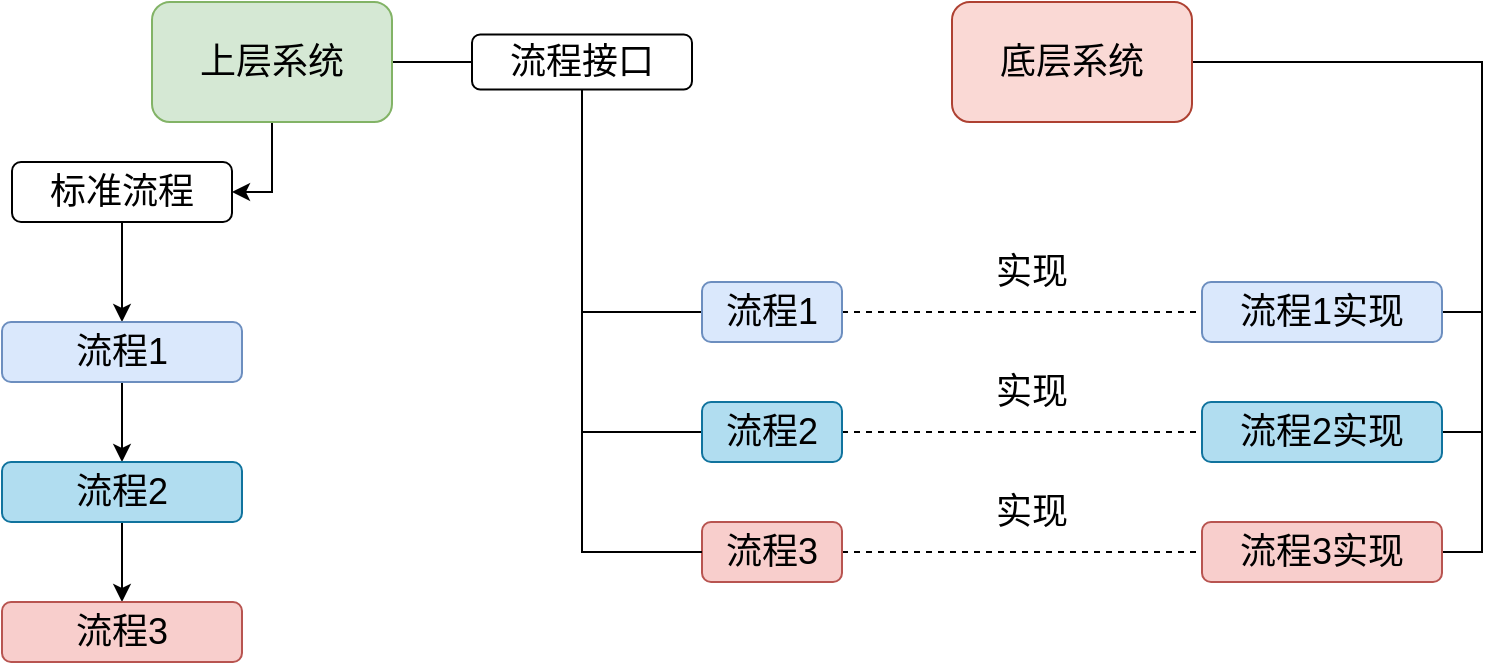 <mxfile version="15.4.0" type="device"><diagram id="x4R7vI0z1kH0NrIMEmOq" name="第 1 页"><mxGraphModel dx="1280" dy="935" grid="1" gridSize="10" guides="1" tooltips="1" connect="1" arrows="1" fold="1" page="1" pageScale="1" pageWidth="827" pageHeight="1169" math="0" shadow="0"><root><mxCell id="0"/><mxCell id="1" parent="0"/><mxCell id="hyhXxN0dcfnSWeZSGkNq-10" style="edgeStyle=orthogonalEdgeStyle;rounded=0;orthogonalLoop=1;jettySize=auto;html=1;exitX=0.5;exitY=1;exitDx=0;exitDy=0;entryX=0;entryY=0.5;entryDx=0;entryDy=0;fontSize=18;endSize=6;endArrow=none;endFill=0;" edge="1" parent="1" source="hyhXxN0dcfnSWeZSGkNq-30" target="hyhXxN0dcfnSWeZSGkNq-7"><mxGeometry relative="1" as="geometry"/></mxCell><mxCell id="hyhXxN0dcfnSWeZSGkNq-11" style="edgeStyle=orthogonalEdgeStyle;rounded=0;orthogonalLoop=1;jettySize=auto;html=1;exitX=0.5;exitY=1;exitDx=0;exitDy=0;entryX=0;entryY=0.5;entryDx=0;entryDy=0;fontSize=18;endArrow=none;endFill=0;" edge="1" parent="1" source="hyhXxN0dcfnSWeZSGkNq-30" target="hyhXxN0dcfnSWeZSGkNq-8"><mxGeometry relative="1" as="geometry"/></mxCell><mxCell id="hyhXxN0dcfnSWeZSGkNq-12" style="edgeStyle=orthogonalEdgeStyle;rounded=0;orthogonalLoop=1;jettySize=auto;html=1;exitX=1;exitY=0.5;exitDx=0;exitDy=0;entryX=0;entryY=0.5;entryDx=0;entryDy=0;fontSize=18;endSize=6;endArrow=none;endFill=0;" edge="1" parent="1" source="hyhXxN0dcfnSWeZSGkNq-5" target="hyhXxN0dcfnSWeZSGkNq-30"><mxGeometry relative="1" as="geometry"/></mxCell><mxCell id="hyhXxN0dcfnSWeZSGkNq-22" style="edgeStyle=orthogonalEdgeStyle;rounded=0;orthogonalLoop=1;jettySize=auto;html=1;exitX=0.5;exitY=1;exitDx=0;exitDy=0;entryX=1;entryY=0.5;entryDx=0;entryDy=0;fontSize=18;" edge="1" parent="1" source="hyhXxN0dcfnSWeZSGkNq-5" target="hyhXxN0dcfnSWeZSGkNq-21"><mxGeometry relative="1" as="geometry"/></mxCell><mxCell id="hyhXxN0dcfnSWeZSGkNq-5" value="上层系统" style="rounded=1;whiteSpace=wrap;html=1;fontSize=18;fillColor=#d5e8d4;strokeColor=#82b366;" vertex="1" parent="1"><mxGeometry x="100" y="20" width="120" height="60" as="geometry"/></mxCell><mxCell id="hyhXxN0dcfnSWeZSGkNq-34" style="edgeStyle=orthogonalEdgeStyle;rounded=0;orthogonalLoop=1;jettySize=auto;html=1;exitX=1;exitY=0.5;exitDx=0;exitDy=0;entryX=0;entryY=0.5;entryDx=0;entryDy=0;fontSize=18;endArrow=none;endFill=0;endSize=6;dashed=1;" edge="1" parent="1" source="hyhXxN0dcfnSWeZSGkNq-7" target="hyhXxN0dcfnSWeZSGkNq-14"><mxGeometry relative="1" as="geometry"/></mxCell><mxCell id="hyhXxN0dcfnSWeZSGkNq-7" value="流程1" style="rounded=1;whiteSpace=wrap;html=1;fontSize=18;fillColor=#dae8fc;strokeColor=#6c8ebf;" vertex="1" parent="1"><mxGeometry x="375" y="160" width="70" height="30" as="geometry"/></mxCell><mxCell id="hyhXxN0dcfnSWeZSGkNq-35" style="edgeStyle=orthogonalEdgeStyle;rounded=0;orthogonalLoop=1;jettySize=auto;html=1;exitX=1;exitY=0.5;exitDx=0;exitDy=0;entryX=0;entryY=0.5;entryDx=0;entryDy=0;dashed=1;fontSize=18;endArrow=none;endFill=0;endSize=6;" edge="1" parent="1" source="hyhXxN0dcfnSWeZSGkNq-8" target="hyhXxN0dcfnSWeZSGkNq-16"><mxGeometry relative="1" as="geometry"/></mxCell><mxCell id="hyhXxN0dcfnSWeZSGkNq-8" value="流程2" style="rounded=1;whiteSpace=wrap;html=1;fontSize=18;fillColor=#b1ddf0;strokeColor=#10739e;" vertex="1" parent="1"><mxGeometry x="375" y="220" width="70" height="30" as="geometry"/></mxCell><mxCell id="hyhXxN0dcfnSWeZSGkNq-36" style="edgeStyle=orthogonalEdgeStyle;rounded=0;orthogonalLoop=1;jettySize=auto;html=1;exitX=1;exitY=0.5;exitDx=0;exitDy=0;entryX=0;entryY=0.5;entryDx=0;entryDy=0;dashed=1;fontSize=18;endArrow=none;endFill=0;endSize=6;" edge="1" parent="1" source="hyhXxN0dcfnSWeZSGkNq-9" target="hyhXxN0dcfnSWeZSGkNq-17"><mxGeometry relative="1" as="geometry"/></mxCell><mxCell id="hyhXxN0dcfnSWeZSGkNq-9" value="流程3" style="rounded=1;whiteSpace=wrap;html=1;fontSize=18;fillColor=#f8cecc;strokeColor=#b85450;" vertex="1" parent="1"><mxGeometry x="375" y="280" width="70" height="30" as="geometry"/></mxCell><mxCell id="hyhXxN0dcfnSWeZSGkNq-18" style="edgeStyle=orthogonalEdgeStyle;rounded=0;orthogonalLoop=1;jettySize=auto;html=1;exitX=1;exitY=0.5;exitDx=0;exitDy=0;entryX=1;entryY=0.5;entryDx=0;entryDy=0;fontSize=18;endArrow=none;endFill=0;" edge="1" parent="1" source="hyhXxN0dcfnSWeZSGkNq-13" target="hyhXxN0dcfnSWeZSGkNq-14"><mxGeometry relative="1" as="geometry"/></mxCell><mxCell id="hyhXxN0dcfnSWeZSGkNq-19" style="edgeStyle=orthogonalEdgeStyle;rounded=0;orthogonalLoop=1;jettySize=auto;html=1;exitX=1;exitY=0.5;exitDx=0;exitDy=0;entryX=1;entryY=0.5;entryDx=0;entryDy=0;fontSize=18;endArrow=none;endFill=0;" edge="1" parent="1" source="hyhXxN0dcfnSWeZSGkNq-13" target="hyhXxN0dcfnSWeZSGkNq-16"><mxGeometry relative="1" as="geometry"/></mxCell><mxCell id="hyhXxN0dcfnSWeZSGkNq-20" style="edgeStyle=orthogonalEdgeStyle;rounded=0;orthogonalLoop=1;jettySize=auto;html=1;exitX=1;exitY=0.5;exitDx=0;exitDy=0;entryX=1;entryY=0.5;entryDx=0;entryDy=0;fontSize=18;endArrow=none;endFill=0;" edge="1" parent="1" source="hyhXxN0dcfnSWeZSGkNq-13" target="hyhXxN0dcfnSWeZSGkNq-17"><mxGeometry relative="1" as="geometry"/></mxCell><mxCell id="hyhXxN0dcfnSWeZSGkNq-13" value="底层系统" style="rounded=1;whiteSpace=wrap;html=1;fontSize=18;fillColor=#fad9d5;strokeColor=#ae4132;" vertex="1" parent="1"><mxGeometry x="500" y="20" width="120" height="60" as="geometry"/></mxCell><mxCell id="hyhXxN0dcfnSWeZSGkNq-14" value="流程1实现" style="rounded=1;whiteSpace=wrap;html=1;fontSize=18;fillColor=#dae8fc;strokeColor=#6c8ebf;" vertex="1" parent="1"><mxGeometry x="625" y="160" width="120" height="30" as="geometry"/></mxCell><mxCell id="hyhXxN0dcfnSWeZSGkNq-16" value="流程2实现" style="rounded=1;whiteSpace=wrap;html=1;fontSize=18;fillColor=#b1ddf0;strokeColor=#10739e;" vertex="1" parent="1"><mxGeometry x="625" y="220" width="120" height="30" as="geometry"/></mxCell><mxCell id="hyhXxN0dcfnSWeZSGkNq-17" value="流程3实现" style="rounded=1;whiteSpace=wrap;html=1;fontSize=18;fillColor=#f8cecc;strokeColor=#b85450;" vertex="1" parent="1"><mxGeometry x="625" y="280" width="120" height="30" as="geometry"/></mxCell><mxCell id="hyhXxN0dcfnSWeZSGkNq-21" value="标准流程" style="rounded=1;whiteSpace=wrap;html=1;fontSize=18;" vertex="1" parent="1"><mxGeometry x="30" y="100" width="110" height="30" as="geometry"/></mxCell><mxCell id="hyhXxN0dcfnSWeZSGkNq-28" style="edgeStyle=orthogonalEdgeStyle;rounded=0;orthogonalLoop=1;jettySize=auto;html=1;exitX=0.5;exitY=1;exitDx=0;exitDy=0;entryX=0.5;entryY=0;entryDx=0;entryDy=0;fontSize=18;endArrow=classic;endFill=1;" edge="1" parent="1" source="hyhXxN0dcfnSWeZSGkNq-24" target="hyhXxN0dcfnSWeZSGkNq-25"><mxGeometry relative="1" as="geometry"/></mxCell><mxCell id="hyhXxN0dcfnSWeZSGkNq-33" value="" style="edgeStyle=orthogonalEdgeStyle;rounded=0;orthogonalLoop=1;jettySize=auto;html=1;fontSize=18;endArrow=none;endFill=0;endSize=6;startArrow=classic;startFill=1;" edge="1" parent="1" source="hyhXxN0dcfnSWeZSGkNq-24" target="hyhXxN0dcfnSWeZSGkNq-21"><mxGeometry relative="1" as="geometry"/></mxCell><mxCell id="hyhXxN0dcfnSWeZSGkNq-24" value="流程1" style="rounded=1;whiteSpace=wrap;html=1;fontSize=18;fillColor=#dae8fc;strokeColor=#6c8ebf;" vertex="1" parent="1"><mxGeometry x="25" y="180" width="120" height="30" as="geometry"/></mxCell><mxCell id="hyhXxN0dcfnSWeZSGkNq-29" style="edgeStyle=orthogonalEdgeStyle;rounded=0;orthogonalLoop=1;jettySize=auto;html=1;exitX=0.5;exitY=1;exitDx=0;exitDy=0;entryX=0.5;entryY=0;entryDx=0;entryDy=0;fontSize=18;" edge="1" parent="1" source="hyhXxN0dcfnSWeZSGkNq-25" target="hyhXxN0dcfnSWeZSGkNq-27"><mxGeometry relative="1" as="geometry"/></mxCell><mxCell id="hyhXxN0dcfnSWeZSGkNq-25" value="流程2" style="rounded=1;whiteSpace=wrap;html=1;fontSize=18;fillColor=#b1ddf0;strokeColor=#10739e;" vertex="1" parent="1"><mxGeometry x="25" y="250" width="120" height="30" as="geometry"/></mxCell><mxCell id="hyhXxN0dcfnSWeZSGkNq-27" value="流程3" style="rounded=1;whiteSpace=wrap;html=1;fontSize=18;fillColor=#f8cecc;strokeColor=#b85450;" vertex="1" parent="1"><mxGeometry x="25" y="320" width="120" height="30" as="geometry"/></mxCell><mxCell id="hyhXxN0dcfnSWeZSGkNq-32" style="edgeStyle=orthogonalEdgeStyle;rounded=0;orthogonalLoop=1;jettySize=auto;html=1;exitX=0.5;exitY=1;exitDx=0;exitDy=0;entryX=0;entryY=0.5;entryDx=0;entryDy=0;fontSize=18;endArrow=none;endFill=0;endSize=6;" edge="1" parent="1" source="hyhXxN0dcfnSWeZSGkNq-30" target="hyhXxN0dcfnSWeZSGkNq-9"><mxGeometry relative="1" as="geometry"/></mxCell><mxCell id="hyhXxN0dcfnSWeZSGkNq-30" value="流程接口" style="rounded=1;whiteSpace=wrap;html=1;fontSize=18;" vertex="1" parent="1"><mxGeometry x="260" y="36.25" width="110" height="27.5" as="geometry"/></mxCell><mxCell id="hyhXxN0dcfnSWeZSGkNq-37" value="实现" style="text;html=1;strokeColor=none;fillColor=none;align=center;verticalAlign=middle;whiteSpace=wrap;rounded=0;fontSize=18;" vertex="1" parent="1"><mxGeometry x="510" y="140" width="60" height="30" as="geometry"/></mxCell><mxCell id="hyhXxN0dcfnSWeZSGkNq-38" value="实现" style="text;html=1;strokeColor=none;fillColor=none;align=center;verticalAlign=middle;whiteSpace=wrap;rounded=0;fontSize=18;" vertex="1" parent="1"><mxGeometry x="510" y="200" width="60" height="30" as="geometry"/></mxCell><mxCell id="hyhXxN0dcfnSWeZSGkNq-39" value="实现" style="text;html=1;strokeColor=none;fillColor=none;align=center;verticalAlign=middle;whiteSpace=wrap;rounded=0;fontSize=18;" vertex="1" parent="1"><mxGeometry x="510" y="260" width="60" height="30" as="geometry"/></mxCell></root></mxGraphModel></diagram></mxfile>